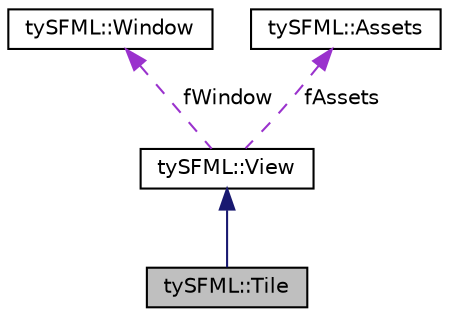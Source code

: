 digraph "tySFML::Tile"
{
  edge [fontname="Helvetica",fontsize="10",labelfontname="Helvetica",labelfontsize="10"];
  node [fontname="Helvetica",fontsize="10",shape=record];
  Node1 [label="tySFML::Tile",height=0.2,width=0.4,color="black", fillcolor="grey75", style="filled", fontcolor="black"];
  Node2 -> Node1 [dir="back",color="midnightblue",fontsize="10",style="solid"];
  Node2 [label="tySFML::View",height=0.2,width=0.4,color="black", fillcolor="white", style="filled",URL="$classty_s_f_m_l_1_1_view.html"];
  Node3 -> Node2 [dir="back",color="darkorchid3",fontsize="10",style="dashed",label=" fWindow" ];
  Node3 [label="tySFML::Window",height=0.2,width=0.4,color="black", fillcolor="white", style="filled",URL="$classty_s_f_m_l_1_1_window.html",tooltip="Represents an SFML Window. "];
  Node4 -> Node2 [dir="back",color="darkorchid3",fontsize="10",style="dashed",label=" fAssets" ];
  Node4 [label="tySFML::Assets",height=0.2,width=0.4,color="black", fillcolor="white", style="filled",URL="$classty_s_f_m_l_1_1_assets.html",tooltip="Class for storing assets and getting them without making endless copies. "];
}
